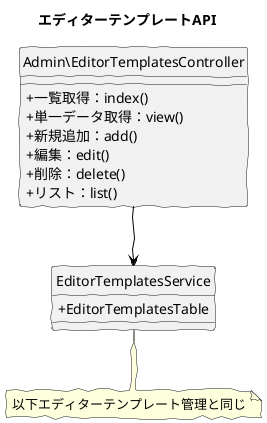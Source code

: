 @startuml
skinparam handwritten true
skinparam backgroundColor white
hide circle
skinparam classAttributeIconSize 0

title エディターテンプレートAPI

class Admin\EditorTemplatesController {
  + 一覧取得：index()
  + 単一データ取得：view()
  + 新規追加：add()
  + 編集：edit()
  + 削除：delete()
  + リスト：list()
}

class EditorTemplatesService {
  + EditorTemplatesTable
}

Admin\EditorTemplatesController -down[#Black]-> EditorTemplatesService

note "以下エディターテンプレート管理と同じ" as pageNote
EditorTemplatesService .. pageNote

@enduml
